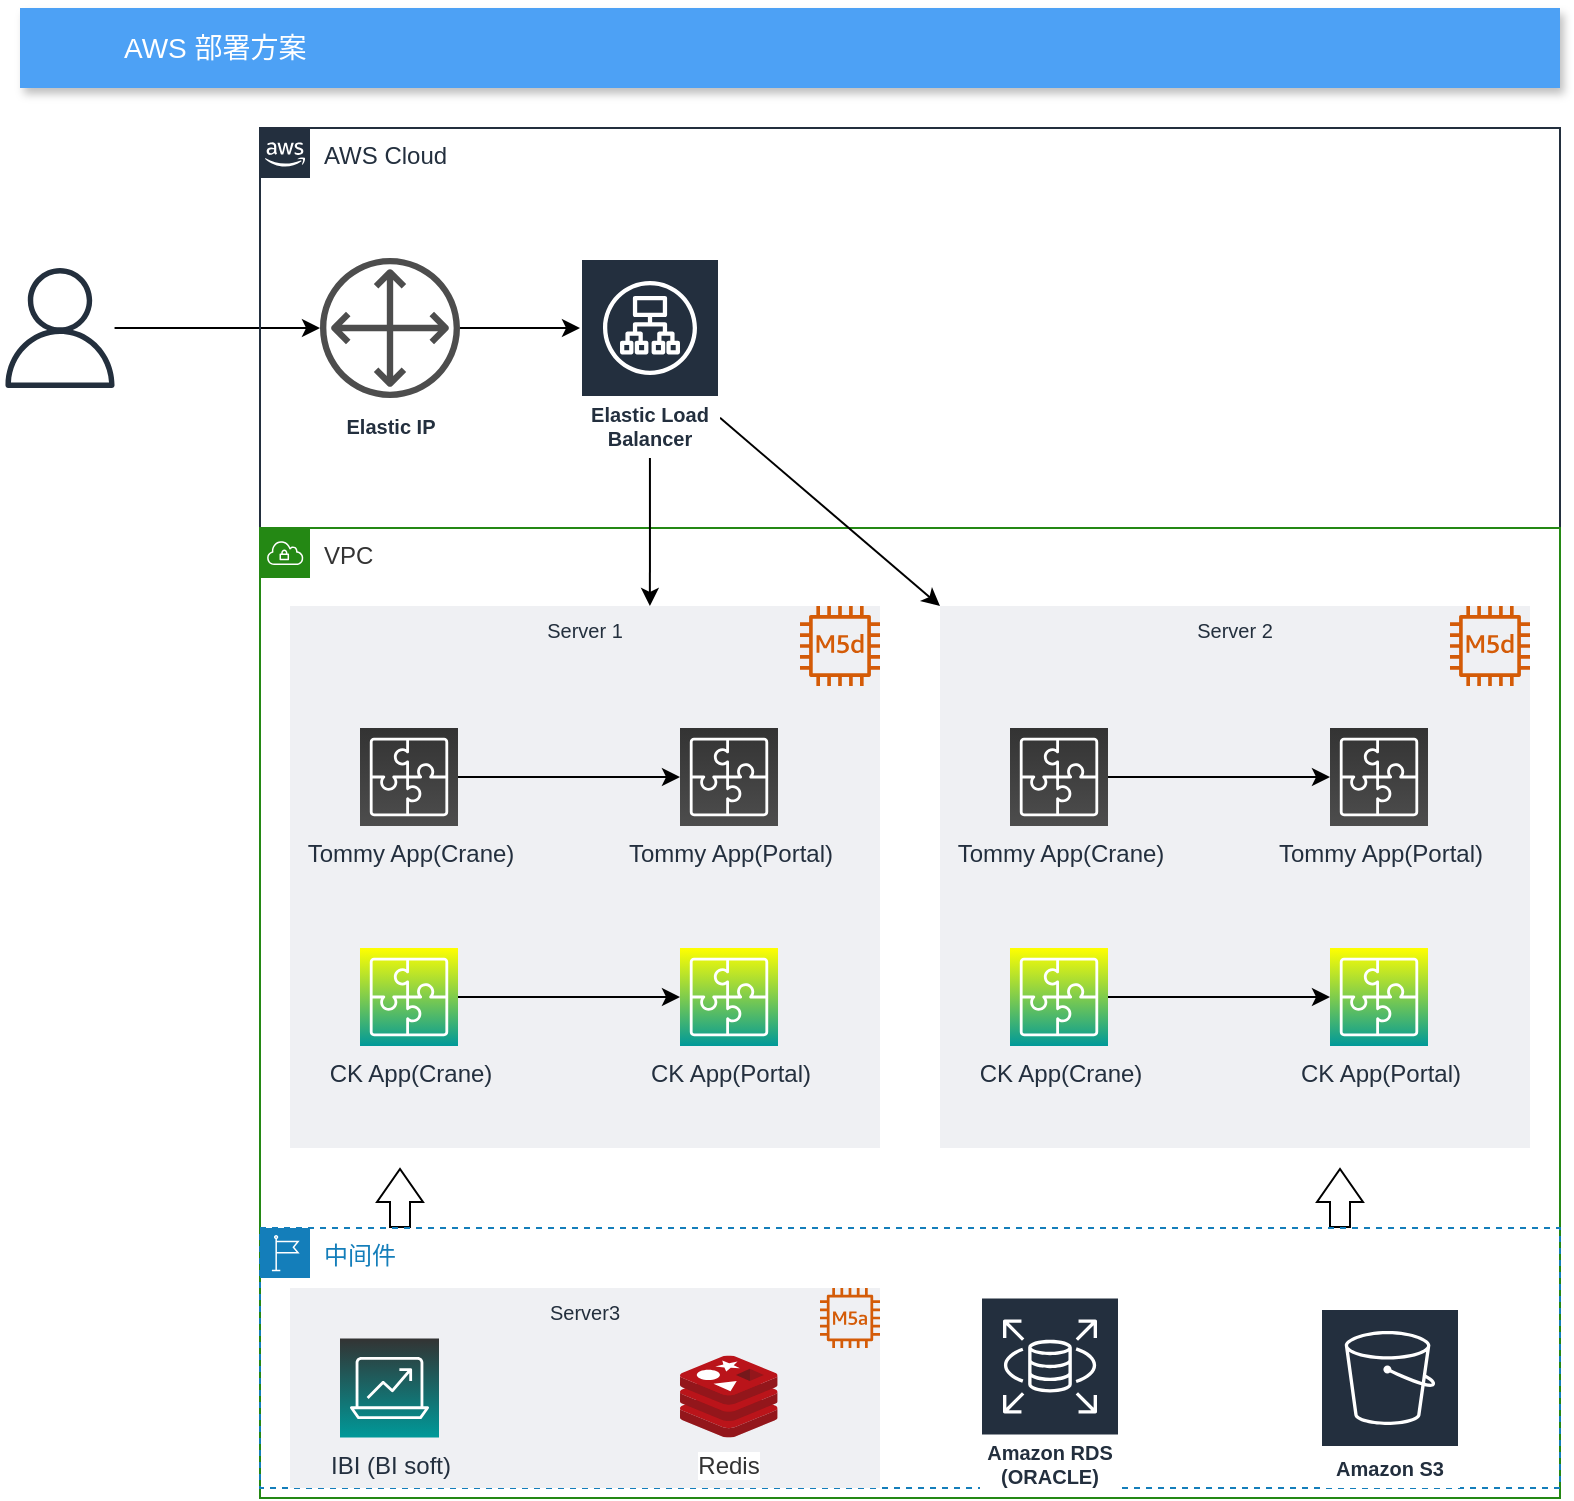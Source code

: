 <mxfile version="16.4.11" type="github">
  <diagram id="f106602c-feb2-e66a-4537-3a34d633f6aa" name="Page-1">
    <mxGraphModel dx="946" dy="625" grid="1" gridSize="10" guides="1" tooltips="1" connect="1" arrows="1" fold="1" page="1" pageScale="1" pageWidth="1169" pageHeight="827" background="#ffffff" math="0" shadow="0">
      <root>
        <mxCell id="0" />
        <mxCell id="1" parent="0" />
        <mxCell id="2" value="AWS 部署方案" style="fillColor=#4DA1F5;strokeColor=none;shadow=1;gradientColor=none;fontSize=14;align=left;spacingLeft=50;fontColor=#ffffff;html=1;" parent="1" vertex="1">
          <mxGeometry x="230" y="40" width="770" height="40" as="geometry" />
        </mxCell>
        <mxCell id="9T4JoW6NmIZIovO3fXfj-731" style="edgeStyle=orthogonalEdgeStyle;rounded=0;orthogonalLoop=1;jettySize=auto;html=1;fontColor=#333333;" edge="1" parent="1" source="9T4JoW6NmIZIovO3fXfj-719" target="9T4JoW6NmIZIovO3fXfj-732">
          <mxGeometry relative="1" as="geometry">
            <mxPoint x="380" y="160" as="targetPoint" />
          </mxGeometry>
        </mxCell>
        <mxCell id="9T4JoW6NmIZIovO3fXfj-719" value="" style="sketch=0;outlineConnect=0;fontColor=#232F3E;gradientColor=none;fillColor=#232F3D;strokeColor=none;dashed=0;verticalLabelPosition=bottom;verticalAlign=top;align=center;html=1;fontSize=12;fontStyle=0;aspect=fixed;pointerEvents=1;shape=mxgraph.aws4.user;" vertex="1" parent="1">
          <mxGeometry x="220" y="170" width="60" height="60" as="geometry" />
        </mxCell>
        <mxCell id="9T4JoW6NmIZIovO3fXfj-720" value="AWS Cloud" style="points=[[0,0],[0.25,0],[0.5,0],[0.75,0],[1,0],[1,0.25],[1,0.5],[1,0.75],[1,1],[0.75,1],[0.5,1],[0.25,1],[0,1],[0,0.75],[0,0.5],[0,0.25]];outlineConnect=0;gradientColor=none;html=1;whiteSpace=wrap;fontSize=12;fontStyle=0;container=1;pointerEvents=0;collapsible=0;recursiveResize=0;shape=mxgraph.aws4.group;grIcon=mxgraph.aws4.group_aws_cloud_alt;strokeColor=#232F3E;fillColor=none;verticalAlign=top;align=left;spacingLeft=30;fontColor=#232F3E;dashed=0;" vertex="1" parent="1">
          <mxGeometry x="350" y="100" width="650" height="685" as="geometry" />
        </mxCell>
        <mxCell id="9T4JoW6NmIZIovO3fXfj-722" value="VPC" style="points=[[0,0],[0.25,0],[0.5,0],[0.75,0],[1,0],[1,0.25],[1,0.5],[1,0.75],[1,1],[0.75,1],[0.5,1],[0.25,1],[0,1],[0,0.75],[0,0.5],[0,0.25]];outlineConnect=0;gradientColor=none;html=1;whiteSpace=wrap;fontSize=12;fontStyle=0;container=1;pointerEvents=0;collapsible=0;recursiveResize=0;shape=mxgraph.aws4.group;grIcon=mxgraph.aws4.group_vpc;strokeColor=#248814;fillColor=none;verticalAlign=top;align=left;spacingLeft=30;fontColor=#333333;dashed=0;" vertex="1" parent="9T4JoW6NmIZIovO3fXfj-720">
          <mxGeometry y="200" width="650" height="485" as="geometry" />
        </mxCell>
        <mxCell id="9T4JoW6NmIZIovO3fXfj-756" value="" style="group" vertex="1" connectable="0" parent="9T4JoW6NmIZIovO3fXfj-722">
          <mxGeometry x="15" y="39" width="295" height="271" as="geometry" />
        </mxCell>
        <mxCell id="9T4JoW6NmIZIovO3fXfj-758" value="" style="group" vertex="1" connectable="0" parent="9T4JoW6NmIZIovO3fXfj-756">
          <mxGeometry width="295" height="271" as="geometry" />
        </mxCell>
        <mxCell id="9T4JoW6NmIZIovO3fXfj-736" value="Server 1" style="fillColor=#EFF0F3;strokeColor=none;dashed=0;verticalAlign=top;fontStyle=0;fontColor=#232F3D;fontSize=10;" vertex="1" parent="9T4JoW6NmIZIovO3fXfj-758">
          <mxGeometry width="295" height="271" as="geometry" />
        </mxCell>
        <mxCell id="9T4JoW6NmIZIovO3fXfj-746" value="" style="sketch=0;outlineConnect=0;fontColor=#232F3E;gradientColor=none;fillColor=#D45B07;strokeColor=none;dashed=0;verticalLabelPosition=bottom;verticalAlign=top;align=center;html=1;fontSize=12;fontStyle=0;aspect=fixed;pointerEvents=1;shape=mxgraph.aws4.m5d_instance;" vertex="1" parent="9T4JoW6NmIZIovO3fXfj-758">
          <mxGeometry x="255" width="40" height="40" as="geometry" />
        </mxCell>
        <mxCell id="9T4JoW6NmIZIovO3fXfj-750" value="Tommy App(Crane)" style="sketch=0;points=[[0,0,0],[0.25,0,0],[0.5,0,0],[0.75,0,0],[1,0,0],[0,1,0],[0.25,1,0],[0.5,1,0],[0.75,1,0],[1,1,0],[0,0.25,0],[0,0.5,0],[0,0.75,0],[1,0.25,0],[1,0.5,0],[1,0.75,0]];outlineConnect=0;fontColor=#232F3E;gradientColor=#333333;gradientDirection=north;fillColor=#4D4D4D;strokeColor=#ffffff;dashed=0;verticalLabelPosition=bottom;verticalAlign=top;align=center;html=1;fontSize=12;fontStyle=0;aspect=fixed;shape=mxgraph.aws4.resourceIcon;resIcon=mxgraph.aws4.application_integration;" vertex="1" parent="9T4JoW6NmIZIovO3fXfj-758">
          <mxGeometry x="35" y="61" width="49" height="49" as="geometry" />
        </mxCell>
        <mxCell id="9T4JoW6NmIZIovO3fXfj-751" value="Tommy App(Portal)" style="sketch=0;points=[[0,0,0],[0.25,0,0],[0.5,0,0],[0.75,0,0],[1,0,0],[0,1,0],[0.25,1,0],[0.5,1,0],[0.75,1,0],[1,1,0],[0,0.25,0],[0,0.5,0],[0,0.75,0],[1,0.25,0],[1,0.5,0],[1,0.75,0]];outlineConnect=0;fontColor=#232F3E;gradientColor=#333333;gradientDirection=north;fillColor=#4D4D4D;strokeColor=#ffffff;dashed=0;verticalLabelPosition=bottom;verticalAlign=top;align=center;html=1;fontSize=12;fontStyle=0;aspect=fixed;shape=mxgraph.aws4.resourceIcon;resIcon=mxgraph.aws4.application_integration;" vertex="1" parent="9T4JoW6NmIZIovO3fXfj-758">
          <mxGeometry x="195" y="61" width="49" height="49" as="geometry" />
        </mxCell>
        <mxCell id="9T4JoW6NmIZIovO3fXfj-752" style="edgeStyle=none;rounded=0;orthogonalLoop=1;jettySize=auto;html=1;fontSize=10;fontColor=#333333;" edge="1" parent="9T4JoW6NmIZIovO3fXfj-758" source="9T4JoW6NmIZIovO3fXfj-750" target="9T4JoW6NmIZIovO3fXfj-751">
          <mxGeometry relative="1" as="geometry" />
        </mxCell>
        <mxCell id="9T4JoW6NmIZIovO3fXfj-754" value="CK App(Crane)" style="sketch=0;points=[[0,0,0],[0.25,0,0],[0.5,0,0],[0.75,0,0],[1,0,0],[0,1,0],[0.25,1,0],[0.5,1,0],[0.75,1,0],[1,1,0],[0,0.25,0],[0,0.5,0],[0,0.75,0],[1,0.25,0],[1,0.5,0],[1,0.75,0]];outlineConnect=0;fontColor=#232F3E;gradientColor=#FFFF00;gradientDirection=north;fillColor=#009999;strokeColor=#ffffff;dashed=0;verticalLabelPosition=bottom;verticalAlign=top;align=center;html=1;fontSize=12;fontStyle=0;aspect=fixed;shape=mxgraph.aws4.resourceIcon;resIcon=mxgraph.aws4.application_integration;" vertex="1" parent="9T4JoW6NmIZIovO3fXfj-758">
          <mxGeometry x="35" y="171" width="49" height="49" as="geometry" />
        </mxCell>
        <mxCell id="9T4JoW6NmIZIovO3fXfj-755" value="CK App(Portal)" style="sketch=0;points=[[0,0,0],[0.25,0,0],[0.5,0,0],[0.75,0,0],[1,0,0],[0,1,0],[0.25,1,0],[0.5,1,0],[0.75,1,0],[1,1,0],[0,0.25,0],[0,0.5,0],[0,0.75,0],[1,0.25,0],[1,0.5,0],[1,0.75,0]];outlineConnect=0;fontColor=#232F3E;gradientColor=#FFFF00;gradientDirection=north;fillColor=#009999;strokeColor=#ffffff;dashed=0;verticalLabelPosition=bottom;verticalAlign=top;align=center;html=1;fontSize=12;fontStyle=0;aspect=fixed;shape=mxgraph.aws4.resourceIcon;resIcon=mxgraph.aws4.application_integration;" vertex="1" parent="9T4JoW6NmIZIovO3fXfj-758">
          <mxGeometry x="195" y="171" width="49" height="49" as="geometry" />
        </mxCell>
        <mxCell id="9T4JoW6NmIZIovO3fXfj-753" style="edgeStyle=none;rounded=0;orthogonalLoop=1;jettySize=auto;html=1;fontSize=10;fontColor=#333333;" edge="1" parent="9T4JoW6NmIZIovO3fXfj-758" source="9T4JoW6NmIZIovO3fXfj-754" target="9T4JoW6NmIZIovO3fXfj-755">
          <mxGeometry relative="1" as="geometry" />
        </mxCell>
        <mxCell id="9T4JoW6NmIZIovO3fXfj-759" value="" style="group" vertex="1" connectable="0" parent="9T4JoW6NmIZIovO3fXfj-722">
          <mxGeometry x="340" y="39" width="295" height="271" as="geometry" />
        </mxCell>
        <mxCell id="9T4JoW6NmIZIovO3fXfj-760" value="Server 2" style="fillColor=#EFF0F3;strokeColor=none;dashed=0;verticalAlign=top;fontStyle=0;fontColor=#232F3D;fontSize=10;" vertex="1" parent="9T4JoW6NmIZIovO3fXfj-759">
          <mxGeometry width="295" height="271" as="geometry" />
        </mxCell>
        <mxCell id="9T4JoW6NmIZIovO3fXfj-761" value="" style="sketch=0;outlineConnect=0;fontColor=#232F3E;gradientColor=none;fillColor=#D45B07;strokeColor=none;dashed=0;verticalLabelPosition=bottom;verticalAlign=top;align=center;html=1;fontSize=12;fontStyle=0;aspect=fixed;pointerEvents=1;shape=mxgraph.aws4.m5d_instance;" vertex="1" parent="9T4JoW6NmIZIovO3fXfj-759">
          <mxGeometry x="255" width="40" height="40" as="geometry" />
        </mxCell>
        <mxCell id="9T4JoW6NmIZIovO3fXfj-762" value="Tommy App(Crane)" style="sketch=0;points=[[0,0,0],[0.25,0,0],[0.5,0,0],[0.75,0,0],[1,0,0],[0,1,0],[0.25,1,0],[0.5,1,0],[0.75,1,0],[1,1,0],[0,0.25,0],[0,0.5,0],[0,0.75,0],[1,0.25,0],[1,0.5,0],[1,0.75,0]];outlineConnect=0;fontColor=#232F3E;gradientColor=#333333;gradientDirection=north;fillColor=#4D4D4D;strokeColor=#ffffff;dashed=0;verticalLabelPosition=bottom;verticalAlign=top;align=center;html=1;fontSize=12;fontStyle=0;aspect=fixed;shape=mxgraph.aws4.resourceIcon;resIcon=mxgraph.aws4.application_integration;" vertex="1" parent="9T4JoW6NmIZIovO3fXfj-759">
          <mxGeometry x="35" y="61" width="49" height="49" as="geometry" />
        </mxCell>
        <mxCell id="9T4JoW6NmIZIovO3fXfj-763" value="Tommy App(Portal)" style="sketch=0;points=[[0,0,0],[0.25,0,0],[0.5,0,0],[0.75,0,0],[1,0,0],[0,1,0],[0.25,1,0],[0.5,1,0],[0.75,1,0],[1,1,0],[0,0.25,0],[0,0.5,0],[0,0.75,0],[1,0.25,0],[1,0.5,0],[1,0.75,0]];outlineConnect=0;fontColor=#232F3E;gradientColor=#333333;gradientDirection=north;fillColor=#4D4D4D;strokeColor=#ffffff;dashed=0;verticalLabelPosition=bottom;verticalAlign=top;align=center;html=1;fontSize=12;fontStyle=0;aspect=fixed;shape=mxgraph.aws4.resourceIcon;resIcon=mxgraph.aws4.application_integration;" vertex="1" parent="9T4JoW6NmIZIovO3fXfj-759">
          <mxGeometry x="195" y="61" width="49" height="49" as="geometry" />
        </mxCell>
        <mxCell id="9T4JoW6NmIZIovO3fXfj-764" style="edgeStyle=none;rounded=0;orthogonalLoop=1;jettySize=auto;html=1;fontSize=10;fontColor=#333333;" edge="1" parent="9T4JoW6NmIZIovO3fXfj-759" source="9T4JoW6NmIZIovO3fXfj-762" target="9T4JoW6NmIZIovO3fXfj-763">
          <mxGeometry relative="1" as="geometry" />
        </mxCell>
        <mxCell id="9T4JoW6NmIZIovO3fXfj-765" value="CK App(Crane)" style="sketch=0;points=[[0,0,0],[0.25,0,0],[0.5,0,0],[0.75,0,0],[1,0,0],[0,1,0],[0.25,1,0],[0.5,1,0],[0.75,1,0],[1,1,0],[0,0.25,0],[0,0.5,0],[0,0.75,0],[1,0.25,0],[1,0.5,0],[1,0.75,0]];outlineConnect=0;fontColor=#232F3E;gradientColor=#FFFF00;gradientDirection=north;fillColor=#009999;strokeColor=#ffffff;dashed=0;verticalLabelPosition=bottom;verticalAlign=top;align=center;html=1;fontSize=12;fontStyle=0;aspect=fixed;shape=mxgraph.aws4.resourceIcon;resIcon=mxgraph.aws4.application_integration;" vertex="1" parent="9T4JoW6NmIZIovO3fXfj-759">
          <mxGeometry x="35" y="171" width="49" height="49" as="geometry" />
        </mxCell>
        <mxCell id="9T4JoW6NmIZIovO3fXfj-766" value="CK App(Portal)" style="sketch=0;points=[[0,0,0],[0.25,0,0],[0.5,0,0],[0.75,0,0],[1,0,0],[0,1,0],[0.25,1,0],[0.5,1,0],[0.75,1,0],[1,1,0],[0,0.25,0],[0,0.5,0],[0,0.75,0],[1,0.25,0],[1,0.5,0],[1,0.75,0]];outlineConnect=0;fontColor=#232F3E;gradientColor=#FFFF00;gradientDirection=north;fillColor=#009999;strokeColor=#ffffff;dashed=0;verticalLabelPosition=bottom;verticalAlign=top;align=center;html=1;fontSize=12;fontStyle=0;aspect=fixed;shape=mxgraph.aws4.resourceIcon;resIcon=mxgraph.aws4.application_integration;" vertex="1" parent="9T4JoW6NmIZIovO3fXfj-759">
          <mxGeometry x="195" y="171" width="49" height="49" as="geometry" />
        </mxCell>
        <mxCell id="9T4JoW6NmIZIovO3fXfj-767" style="edgeStyle=none;rounded=0;orthogonalLoop=1;jettySize=auto;html=1;fontSize=10;fontColor=#333333;" edge="1" parent="9T4JoW6NmIZIovO3fXfj-759" source="9T4JoW6NmIZIovO3fXfj-765" target="9T4JoW6NmIZIovO3fXfj-766">
          <mxGeometry relative="1" as="geometry" />
        </mxCell>
        <mxCell id="9T4JoW6NmIZIovO3fXfj-788" value="" style="shape=flexArrow;endArrow=classic;html=1;rounded=0;fontSize=10;fontColor=#333333;endWidth=12;endSize=5.17;" edge="1" parent="9T4JoW6NmIZIovO3fXfj-722">
          <mxGeometry width="50" height="50" relative="1" as="geometry">
            <mxPoint x="70" y="350" as="sourcePoint" />
            <mxPoint x="70" y="320" as="targetPoint" />
          </mxGeometry>
        </mxCell>
        <mxCell id="9T4JoW6NmIZIovO3fXfj-799" value="" style="shape=flexArrow;endArrow=classic;html=1;rounded=0;fontSize=10;fontColor=#333333;endWidth=12;endSize=5.17;" edge="1" parent="9T4JoW6NmIZIovO3fXfj-722">
          <mxGeometry width="50" height="50" relative="1" as="geometry">
            <mxPoint x="540" y="350" as="sourcePoint" />
            <mxPoint x="540" y="320" as="targetPoint" />
          </mxGeometry>
        </mxCell>
        <mxCell id="9T4JoW6NmIZIovO3fXfj-769" style="rounded=0;orthogonalLoop=1;jettySize=auto;html=1;entryX=0.61;entryY=0;entryDx=0;entryDy=0;fontSize=10;fontColor=#333333;entryPerimeter=0;" edge="1" parent="9T4JoW6NmIZIovO3fXfj-720" source="9T4JoW6NmIZIovO3fXfj-726" target="9T4JoW6NmIZIovO3fXfj-736">
          <mxGeometry relative="1" as="geometry" />
        </mxCell>
        <mxCell id="9T4JoW6NmIZIovO3fXfj-770" style="edgeStyle=none;rounded=0;orthogonalLoop=1;jettySize=auto;html=1;entryX=0;entryY=0;entryDx=0;entryDy=0;fontSize=10;fontColor=#333333;" edge="1" parent="9T4JoW6NmIZIovO3fXfj-720" source="9T4JoW6NmIZIovO3fXfj-726" target="9T4JoW6NmIZIovO3fXfj-760">
          <mxGeometry relative="1" as="geometry" />
        </mxCell>
        <mxCell id="9T4JoW6NmIZIovO3fXfj-726" value="Elastic Load Balancer" style="sketch=0;outlineConnect=0;fontColor=#232F3E;gradientColor=none;strokeColor=#ffffff;fillColor=#232F3E;dashed=0;verticalLabelPosition=middle;verticalAlign=bottom;align=center;html=1;whiteSpace=wrap;fontSize=10;fontStyle=1;spacing=3;shape=mxgraph.aws4.productIcon;prIcon=mxgraph.aws4.application_load_balancer;" vertex="1" parent="9T4JoW6NmIZIovO3fXfj-720">
          <mxGeometry x="160" y="65" width="70" height="100" as="geometry" />
        </mxCell>
        <mxCell id="9T4JoW6NmIZIovO3fXfj-768" style="edgeStyle=none;rounded=0;orthogonalLoop=1;jettySize=auto;html=1;fontSize=10;fontColor=#333333;" edge="1" parent="9T4JoW6NmIZIovO3fXfj-720" source="9T4JoW6NmIZIovO3fXfj-732">
          <mxGeometry relative="1" as="geometry">
            <mxPoint x="160" y="100" as="targetPoint" />
          </mxGeometry>
        </mxCell>
        <mxCell id="9T4JoW6NmIZIovO3fXfj-732" value="&lt;b&gt;&lt;font style=&quot;font-size: 10px&quot;&gt;Elastic IP&lt;/font&gt;&lt;/b&gt;" style="sketch=0;outlineConnect=0;fontColor=#232F3E;gradientColor=none;fillColor=#4D4D4D;strokeColor=none;dashed=0;verticalLabelPosition=bottom;verticalAlign=top;align=center;html=1;fontSize=12;fontStyle=0;aspect=fixed;pointerEvents=1;shape=mxgraph.aws4.customer_gateway;" vertex="1" parent="9T4JoW6NmIZIovO3fXfj-720">
          <mxGeometry x="30" y="65" width="70" height="70" as="geometry" />
        </mxCell>
        <mxCell id="9T4JoW6NmIZIovO3fXfj-786" value="中间件" style="points=[[0,0],[0.25,0],[0.5,0],[0.75,0],[1,0],[1,0.25],[1,0.5],[1,0.75],[1,1],[0.75,1],[0.5,1],[0.25,1],[0,1],[0,0.75],[0,0.5],[0,0.25]];outlineConnect=0;gradientColor=none;html=1;whiteSpace=wrap;fontSize=12;fontStyle=0;container=1;pointerEvents=0;collapsible=0;recursiveResize=0;shape=mxgraph.aws4.group;grIcon=mxgraph.aws4.group_region;strokeColor=#147EBA;fillColor=none;verticalAlign=top;align=left;spacingLeft=30;fontColor=#147EBA;dashed=1;" vertex="1" parent="1">
          <mxGeometry x="350" y="650" width="650" height="130" as="geometry" />
        </mxCell>
        <mxCell id="9T4JoW6NmIZIovO3fXfj-781" value="Server3" style="fillColor=#EFF0F3;strokeColor=none;dashed=0;verticalAlign=top;fontStyle=0;fontColor=#232F3D;fontSize=10;" vertex="1" parent="9T4JoW6NmIZIovO3fXfj-786">
          <mxGeometry x="15" y="30" width="295" height="100" as="geometry" />
        </mxCell>
        <mxCell id="9T4JoW6NmIZIovO3fXfj-784" value="IBI (BI soft)" style="sketch=0;points=[[0,0,0],[0.25,0,0],[0.5,0,0],[0.75,0,0],[1,0,0],[0,1,0],[0.25,1,0],[0.5,1,0],[0.75,1,0],[1,1,0],[0,0.25,0],[0,0.5,0],[0,0.75,0],[1,0.25,0],[1,0.5,0],[1,0.75,0]];outlineConnect=0;fontColor=#232F3E;gradientColor=#333333;gradientDirection=north;fillColor=#009999;strokeColor=#ffffff;dashed=0;verticalLabelPosition=bottom;verticalAlign=top;align=center;html=1;fontSize=12;fontStyle=0;aspect=fixed;shape=mxgraph.aws4.resourceIcon;resIcon=mxgraph.aws4.analytics;" vertex="1" parent="9T4JoW6NmIZIovO3fXfj-786">
          <mxGeometry x="40" y="55.25" width="49.5" height="49.5" as="geometry" />
        </mxCell>
        <mxCell id="9T4JoW6NmIZIovO3fXfj-785" value="Redis" style="sketch=0;aspect=fixed;html=1;points=[];align=center;image;fontSize=12;image=img/lib/mscae/Cache_Redis_Product.svg;fontColor=#333333;fillColor=#009999;gradientColor=#333333;" vertex="1" parent="9T4JoW6NmIZIovO3fXfj-786">
          <mxGeometry x="210" y="63.75" width="48.81" height="41" as="geometry" />
        </mxCell>
        <mxCell id="9T4JoW6NmIZIovO3fXfj-783" value="" style="sketch=0;outlineConnect=0;fontColor=#232F3E;gradientColor=none;fillColor=#D45B07;strokeColor=none;dashed=0;verticalLabelPosition=bottom;verticalAlign=top;align=center;html=1;fontSize=12;fontStyle=0;aspect=fixed;pointerEvents=1;shape=mxgraph.aws4.m5a_instance;" vertex="1" parent="9T4JoW6NmIZIovO3fXfj-786">
          <mxGeometry x="280" y="30" width="30" height="30" as="geometry" />
        </mxCell>
        <mxCell id="9T4JoW6NmIZIovO3fXfj-725" value="Amazon RDS (ORACLE)" style="sketch=0;outlineConnect=0;fontColor=#232F3E;gradientColor=none;strokeColor=#ffffff;fillColor=#232F3E;dashed=0;verticalLabelPosition=middle;verticalAlign=bottom;align=center;html=1;whiteSpace=wrap;fontSize=10;fontStyle=1;spacing=3;shape=mxgraph.aws4.productIcon;prIcon=mxgraph.aws4.rds;" vertex="1" parent="9T4JoW6NmIZIovO3fXfj-786">
          <mxGeometry x="360" y="34.25" width="70" height="100" as="geometry" />
        </mxCell>
        <mxCell id="9T4JoW6NmIZIovO3fXfj-723" value="Amazon S3" style="sketch=0;outlineConnect=0;fontColor=#232F3E;gradientColor=none;strokeColor=#ffffff;fillColor=#232F3E;dashed=0;verticalLabelPosition=middle;verticalAlign=bottom;align=center;html=1;whiteSpace=wrap;fontSize=10;fontStyle=1;spacing=3;shape=mxgraph.aws4.productIcon;prIcon=mxgraph.aws4.s3;" vertex="1" parent="9T4JoW6NmIZIovO3fXfj-786">
          <mxGeometry x="530" y="40" width="70" height="90" as="geometry" />
        </mxCell>
      </root>
    </mxGraphModel>
  </diagram>
</mxfile>
